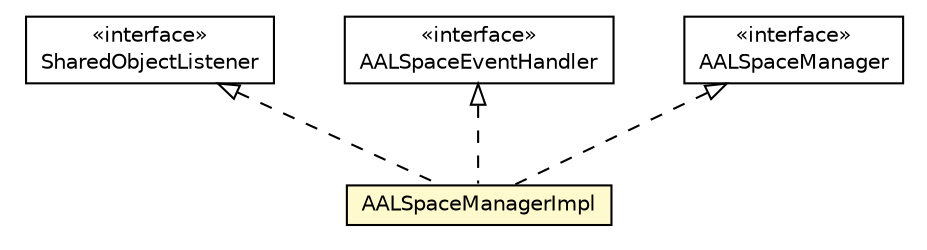 #!/usr/local/bin/dot
#
# Class diagram 
# Generated by UMLGraph version R5_6-24-gf6e263 (http://www.umlgraph.org/)
#

digraph G {
	edge [fontname="Helvetica",fontsize=10,labelfontname="Helvetica",labelfontsize=10];
	node [fontname="Helvetica",fontsize=10,shape=plaintext];
	nodesep=0.25;
	ranksep=0.5;
	// org.universAAL.middleware.container.SharedObjectListener
	c1544117 [label=<<table title="org.universAAL.middleware.container.SharedObjectListener" border="0" cellborder="1" cellspacing="0" cellpadding="2" port="p" href="../../container/SharedObjectListener.html">
		<tr><td><table border="0" cellspacing="0" cellpadding="1">
<tr><td align="center" balign="center"> &#171;interface&#187; </td></tr>
<tr><td align="center" balign="center"> SharedObjectListener </td></tr>
		</table></td></tr>
		</table>>, URL="../../container/SharedObjectListener.html", fontname="Helvetica", fontcolor="black", fontsize=10.0];
	// org.universAAL.middleware.managers.api.AALSpaceEventHandler
	c1544392 [label=<<table title="org.universAAL.middleware.managers.api.AALSpaceEventHandler" border="0" cellborder="1" cellspacing="0" cellpadding="2" port="p" href="../api/AALSpaceEventHandler.html">
		<tr><td><table border="0" cellspacing="0" cellpadding="1">
<tr><td align="center" balign="center"> &#171;interface&#187; </td></tr>
<tr><td align="center" balign="center"> AALSpaceEventHandler </td></tr>
		</table></td></tr>
		</table>>, URL="../api/AALSpaceEventHandler.html", fontname="Helvetica", fontcolor="black", fontsize=10.0];
	// org.universAAL.middleware.managers.api.AALSpaceManager
	c1544394 [label=<<table title="org.universAAL.middleware.managers.api.AALSpaceManager" border="0" cellborder="1" cellspacing="0" cellpadding="2" port="p" href="../api/AALSpaceManager.html">
		<tr><td><table border="0" cellspacing="0" cellpadding="1">
<tr><td align="center" balign="center"> &#171;interface&#187; </td></tr>
<tr><td align="center" balign="center"> AALSpaceManager </td></tr>
		</table></td></tr>
		</table>>, URL="../api/AALSpaceManager.html", fontname="Helvetica", fontcolor="black", fontsize=10.0];
	// org.universAAL.middleware.managers.aalspace.AALSpaceManagerImpl
	c1545363 [label=<<table title="org.universAAL.middleware.managers.aalspace.AALSpaceManagerImpl" border="0" cellborder="1" cellspacing="0" cellpadding="2" port="p" bgcolor="lemonChiffon" href="./AALSpaceManagerImpl.html">
		<tr><td><table border="0" cellspacing="0" cellpadding="1">
<tr><td align="center" balign="center"> AALSpaceManagerImpl </td></tr>
		</table></td></tr>
		</table>>, URL="./AALSpaceManagerImpl.html", fontname="Helvetica", fontcolor="black", fontsize=10.0];
	//org.universAAL.middleware.managers.aalspace.AALSpaceManagerImpl implements org.universAAL.middleware.managers.api.AALSpaceEventHandler
	c1544392:p -> c1545363:p [dir=back,arrowtail=empty,style=dashed];
	//org.universAAL.middleware.managers.aalspace.AALSpaceManagerImpl implements org.universAAL.middleware.managers.api.AALSpaceManager
	c1544394:p -> c1545363:p [dir=back,arrowtail=empty,style=dashed];
	//org.universAAL.middleware.managers.aalspace.AALSpaceManagerImpl implements org.universAAL.middleware.container.SharedObjectListener
	c1544117:p -> c1545363:p [dir=back,arrowtail=empty,style=dashed];
}

